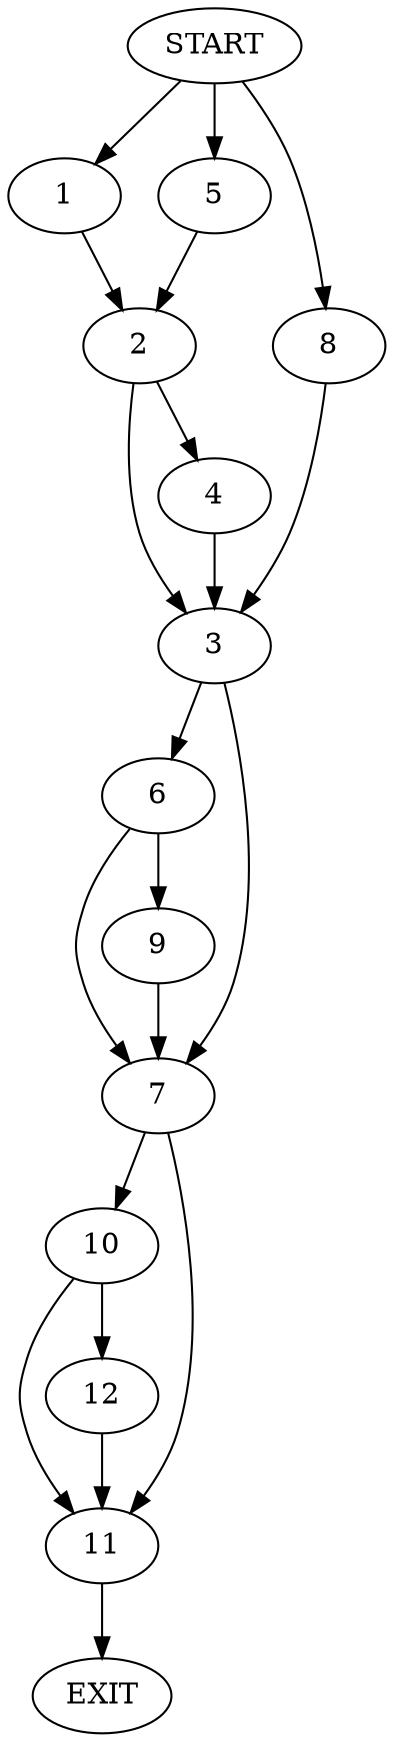 digraph {
0 [label="START"]
13 [label="EXIT"]
0 -> 1
1 -> 2
2 -> 3
2 -> 4
0 -> 5
5 -> 2
4 -> 3
3 -> 6
3 -> 7
0 -> 8
8 -> 3
6 -> 9
6 -> 7
7 -> 10
7 -> 11
9 -> 7
11 -> 13
10 -> 11
10 -> 12
12 -> 11
}
